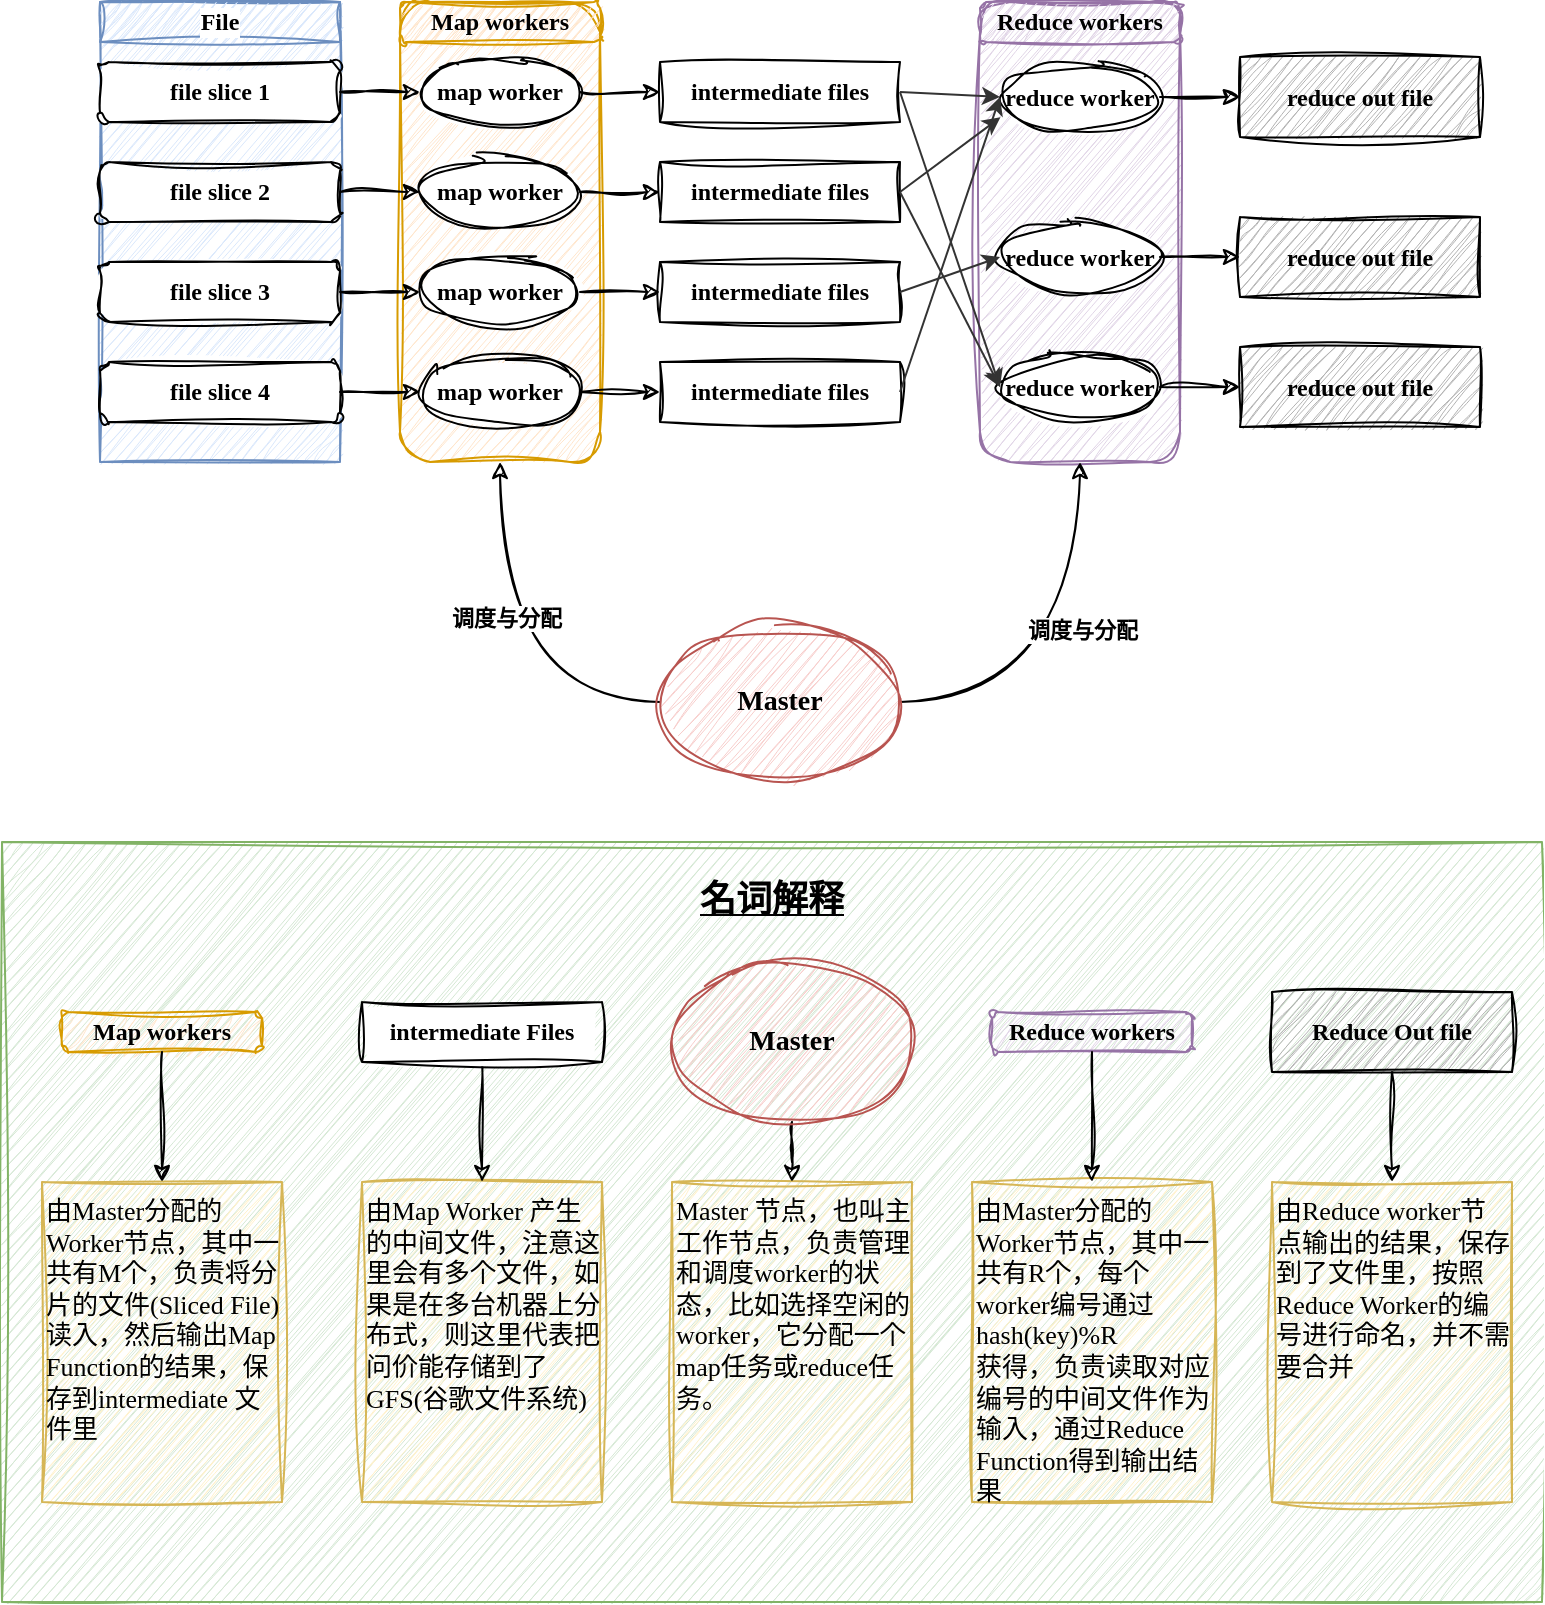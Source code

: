 <mxfile version="21.6.5" type="device">
  <diagram id="C5RBs43oDa-KdzZeNtuy" name="Page-1">
    <mxGraphModel dx="1086" dy="911" grid="1" gridSize="10" guides="1" tooltips="1" connect="1" arrows="1" fold="1" page="1" pageScale="1" pageWidth="827" pageHeight="1169" math="0" shadow="0">
      <root>
        <mxCell id="WIyWlLk6GJQsqaUBKTNV-0" />
        <mxCell id="WIyWlLk6GJQsqaUBKTNV-1" parent="WIyWlLk6GJQsqaUBKTNV-0" />
        <mxCell id="-wLTxfZkG7gQa0w4H86Q-111" value="" style="group" parent="WIyWlLk6GJQsqaUBKTNV-1" vertex="1" connectable="0">
          <mxGeometry x="20" y="440" width="770" height="380" as="geometry" />
        </mxCell>
        <mxCell id="-wLTxfZkG7gQa0w4H86Q-110" value="" style="group" parent="-wLTxfZkG7gQa0w4H86Q-111" vertex="1" connectable="0">
          <mxGeometry width="770" height="380" as="geometry" />
        </mxCell>
        <mxCell id="-wLTxfZkG7gQa0w4H86Q-89" value="" style="rounded=0;whiteSpace=wrap;html=1;sketch=1;curveFitting=1;jiggle=2;fillColor=#d5e8d4;strokeColor=#82b366;" parent="-wLTxfZkG7gQa0w4H86Q-110" vertex="1">
          <mxGeometry width="770" height="380" as="geometry" />
        </mxCell>
        <mxCell id="-wLTxfZkG7gQa0w4H86Q-91" value="&lt;b&gt;&lt;u style=&quot;font-size: 18px;&quot;&gt;名词解释&lt;/u&gt;&lt;/b&gt;" style="text;html=1;strokeColor=none;fillColor=none;align=center;verticalAlign=middle;whiteSpace=wrap;rounded=0;" parent="-wLTxfZkG7gQa0w4H86Q-110" vertex="1">
          <mxGeometry y="16.522" width="770" height="24.783" as="geometry" />
        </mxCell>
        <mxCell id="-wLTxfZkG7gQa0w4H86Q-42" value="Master 节点，也叫主工作节点，负责管理和调度worker的状态，比如选择空闲的worker，它分配一个map任务或reduce任务。" style="text;html=1;strokeColor=#d6b656;fillColor=#fff2cc;align=left;verticalAlign=top;whiteSpace=wrap;rounded=0;horizontal=1;sketch=1;curveFitting=1;jiggle=2;fontSize=13;fontFamily=Comic Sans MS;" parent="-wLTxfZkG7gQa0w4H86Q-111" vertex="1">
          <mxGeometry x="335" y="170" width="120" height="160" as="geometry" />
        </mxCell>
        <mxCell id="-wLTxfZkG7gQa0w4H86Q-51" value="由Map Worker 产生的中间文件，注意这里会有多个文件，如果是在多台机器上分布式，则这里代表把问价能存储到了GFS(谷歌文件系统)" style="text;html=1;strokeColor=#d6b656;fillColor=#fff2cc;align=left;verticalAlign=top;whiteSpace=wrap;rounded=0;horizontal=1;sketch=1;curveFitting=1;jiggle=2;fontSize=13;fontFamily=Comic Sans MS;" parent="-wLTxfZkG7gQa0w4H86Q-111" vertex="1">
          <mxGeometry x="180" y="170" width="120" height="160" as="geometry" />
        </mxCell>
        <mxCell id="-wLTxfZkG7gQa0w4H86Q-58" value="" style="edgeStyle=orthogonalEdgeStyle;rounded=0;orthogonalLoop=1;jettySize=auto;html=1;sketch=1;curveFitting=1;jiggle=2;" parent="-wLTxfZkG7gQa0w4H86Q-111" source="-wLTxfZkG7gQa0w4H86Q-56" target="-wLTxfZkG7gQa0w4H86Q-51" edge="1">
          <mxGeometry relative="1" as="geometry" />
        </mxCell>
        <mxCell id="-wLTxfZkG7gQa0w4H86Q-56" value="&lt;span&gt;intermediate Files&lt;/span&gt;" style="rounded=0;whiteSpace=wrap;html=1;sketch=1;curveFitting=1;jiggle=2;fontStyle=1;fontFamily=Comic Sans MS;" parent="-wLTxfZkG7gQa0w4H86Q-111" vertex="1">
          <mxGeometry x="180" y="80" width="120" height="30" as="geometry" />
        </mxCell>
        <mxCell id="-wLTxfZkG7gQa0w4H86Q-60" value="" style="edgeStyle=orthogonalEdgeStyle;rounded=0;orthogonalLoop=1;jettySize=auto;html=1;sketch=1;curveFitting=1;jiggle=2;" parent="-wLTxfZkG7gQa0w4H86Q-111" source="-wLTxfZkG7gQa0w4H86Q-59" target="-wLTxfZkG7gQa0w4H86Q-42" edge="1">
          <mxGeometry relative="1" as="geometry" />
        </mxCell>
        <mxCell id="-wLTxfZkG7gQa0w4H86Q-59" value="&lt;span&gt;&lt;font style=&quot;font-size: 14px;&quot;&gt;Master&lt;/font&gt;&lt;/span&gt;&lt;br&gt;" style="ellipse;whiteSpace=wrap;html=1;fillColor=#f8cecc;strokeColor=#b85450;sketch=1;curveFitting=1;jiggle=2;fontStyle=1;fontFamily=Comic Sans MS;" parent="-wLTxfZkG7gQa0w4H86Q-111" vertex="1">
          <mxGeometry x="335" y="60" width="120" height="80" as="geometry" />
        </mxCell>
        <mxCell id="-wLTxfZkG7gQa0w4H86Q-86" value="Reduce workers" style="rounded=1;whiteSpace=wrap;html=1;fillColor=#e1d5e7;strokeColor=#9673a6;sketch=1;curveFitting=1;jiggle=2;fontStyle=1;fontFamily=Comic Sans MS;" parent="-wLTxfZkG7gQa0w4H86Q-111" vertex="1">
          <mxGeometry x="495" y="85" width="100" height="20" as="geometry" />
        </mxCell>
        <mxCell id="-wLTxfZkG7gQa0w4H86Q-92" value="由Master分配的Worker节点，其中一共有M个，负责将分片的文件(Sliced File)读入，然后输出Map Function的结果，保存到intermediate 文件里" style="text;html=1;strokeColor=#d6b656;fillColor=#fff2cc;align=left;verticalAlign=top;whiteSpace=wrap;rounded=0;horizontal=1;sketch=1;curveFitting=1;jiggle=2;fontSize=13;fontFamily=Comic Sans MS;" parent="-wLTxfZkG7gQa0w4H86Q-111" vertex="1">
          <mxGeometry x="20" y="170" width="120" height="160" as="geometry" />
        </mxCell>
        <mxCell id="-wLTxfZkG7gQa0w4H86Q-87" value="Map workers" style="rounded=1;whiteSpace=wrap;html=1;fillColor=#ffe6cc;strokeColor=#d79b00;sketch=1;curveFitting=1;jiggle=2;fontStyle=1;fontFamily=Comic Sans MS;" parent="-wLTxfZkG7gQa0w4H86Q-111" vertex="1">
          <mxGeometry x="30" y="85" width="100" height="20" as="geometry" />
        </mxCell>
        <mxCell id="-wLTxfZkG7gQa0w4H86Q-95" style="edgeStyle=orthogonalEdgeStyle;rounded=0;orthogonalLoop=1;jettySize=auto;html=1;exitX=0.5;exitY=1;exitDx=0;exitDy=0;entryX=0.5;entryY=0;entryDx=0;entryDy=0;sketch=1;curveFitting=1;jiggle=2;" parent="-wLTxfZkG7gQa0w4H86Q-111" source="-wLTxfZkG7gQa0w4H86Q-87" target="-wLTxfZkG7gQa0w4H86Q-92" edge="1">
          <mxGeometry relative="1" as="geometry" />
        </mxCell>
        <mxCell id="-wLTxfZkG7gQa0w4H86Q-88" value="Reduce Out file" style="rounded=0;whiteSpace=wrap;html=1;sketch=1;curveFitting=1;jiggle=2;fillColor=#B3B3B3;shadow=0;glass=0;fillStyle=auto;fontStyle=1;fontFamily=Comic Sans MS;" parent="-wLTxfZkG7gQa0w4H86Q-111" vertex="1">
          <mxGeometry x="635" y="75" width="120" height="40" as="geometry" />
        </mxCell>
        <mxCell id="-wLTxfZkG7gQa0w4H86Q-100" value="由Master分配的Worker节点，其中一共有R个，每个worker编号通过hash(key)%R&lt;br&gt;获得，负责读取对应编号的中间文件作为输入，通过Reduce Function得到输出结果" style="text;html=1;strokeColor=#d6b656;fillColor=#fff2cc;align=left;verticalAlign=top;whiteSpace=wrap;rounded=0;horizontal=1;sketch=1;curveFitting=1;jiggle=2;fontSize=13;fontFamily=Comic Sans MS;" parent="-wLTxfZkG7gQa0w4H86Q-111" vertex="1">
          <mxGeometry x="485" y="170" width="120" height="160" as="geometry" />
        </mxCell>
        <mxCell id="-wLTxfZkG7gQa0w4H86Q-101" style="edgeStyle=orthogonalEdgeStyle;rounded=0;orthogonalLoop=1;jettySize=auto;html=1;exitX=0.5;exitY=1;exitDx=0;exitDy=0;entryX=0.5;entryY=0;entryDx=0;entryDy=0;sketch=1;curveFitting=1;jiggle=2;" parent="-wLTxfZkG7gQa0w4H86Q-111" source="-wLTxfZkG7gQa0w4H86Q-86" target="-wLTxfZkG7gQa0w4H86Q-100" edge="1">
          <mxGeometry relative="1" as="geometry" />
        </mxCell>
        <mxCell id="-wLTxfZkG7gQa0w4H86Q-108" value="由Reduce worker节点输出的结果，保存到了文件里，按照Reduce Worker的编号进行命名，并不需要合并" style="text;html=1;strokeColor=#d6b656;fillColor=#fff2cc;align=left;verticalAlign=top;whiteSpace=wrap;rounded=0;horizontal=1;sketch=1;curveFitting=1;jiggle=2;fontSize=13;fontFamily=Comic Sans MS;" parent="-wLTxfZkG7gQa0w4H86Q-111" vertex="1">
          <mxGeometry x="635" y="170" width="120" height="160" as="geometry" />
        </mxCell>
        <mxCell id="-wLTxfZkG7gQa0w4H86Q-109" style="edgeStyle=orthogonalEdgeStyle;rounded=0;orthogonalLoop=1;jettySize=auto;html=1;exitX=0.5;exitY=1;exitDx=0;exitDy=0;entryX=0.5;entryY=0;entryDx=0;entryDy=0;sketch=1;curveFitting=1;jiggle=2;" parent="-wLTxfZkG7gQa0w4H86Q-111" source="-wLTxfZkG7gQa0w4H86Q-88" target="-wLTxfZkG7gQa0w4H86Q-108" edge="1">
          <mxGeometry relative="1" as="geometry" />
        </mxCell>
        <mxCell id="-wLTxfZkG7gQa0w4H86Q-112" value="" style="group" parent="WIyWlLk6GJQsqaUBKTNV-1" vertex="1" connectable="0">
          <mxGeometry x="69" y="20" width="690" height="390" as="geometry" />
        </mxCell>
        <mxCell id="-wLTxfZkG7gQa0w4H86Q-48" value="" style="rounded=1;whiteSpace=wrap;html=1;fillColor=#ffe6cc;strokeColor=#d79b00;sketch=1;curveFitting=1;jiggle=2;fontStyle=1;fontFamily=Comic Sans MS;" parent="-wLTxfZkG7gQa0w4H86Q-112" vertex="1">
          <mxGeometry x="150" width="100" height="230" as="geometry" />
        </mxCell>
        <mxCell id="-wLTxfZkG7gQa0w4H86Q-16" value="" style="rounded=0;whiteSpace=wrap;html=1;fillColor=#dae8fc;strokeColor=#6c8ebf;sketch=1;curveFitting=1;jiggle=2;fontStyle=1;fontFamily=Comic Sans MS;" parent="-wLTxfZkG7gQa0w4H86Q-112" vertex="1">
          <mxGeometry width="120" height="230" as="geometry" />
        </mxCell>
        <mxCell id="-wLTxfZkG7gQa0w4H86Q-0" value="file slice 1" style="rounded=1;whiteSpace=wrap;html=1;sketch=1;curveFitting=1;jiggle=2;fontStyle=1;fontFamily=Comic Sans MS;" parent="-wLTxfZkG7gQa0w4H86Q-112" vertex="1">
          <mxGeometry y="30" width="120" height="30" as="geometry" />
        </mxCell>
        <mxCell id="-wLTxfZkG7gQa0w4H86Q-4" value="file slice 2" style="rounded=1;whiteSpace=wrap;html=1;sketch=1;curveFitting=1;jiggle=2;fontStyle=1;fontFamily=Comic Sans MS;" parent="-wLTxfZkG7gQa0w4H86Q-112" vertex="1">
          <mxGeometry y="80" width="120" height="30" as="geometry" />
        </mxCell>
        <mxCell id="-wLTxfZkG7gQa0w4H86Q-5" value="file slice 3" style="rounded=1;whiteSpace=wrap;html=1;sketch=1;curveFitting=1;jiggle=2;fontStyle=1;fontFamily=Comic Sans MS;" parent="-wLTxfZkG7gQa0w4H86Q-112" vertex="1">
          <mxGeometry y="130" width="120" height="30" as="geometry" />
        </mxCell>
        <mxCell id="-wLTxfZkG7gQa0w4H86Q-6" value="file slice 4" style="rounded=1;whiteSpace=wrap;html=1;sketch=1;curveFitting=1;jiggle=2;fontStyle=1;fontFamily=Comic Sans MS;" parent="-wLTxfZkG7gQa0w4H86Q-112" vertex="1">
          <mxGeometry y="180" width="120" height="30" as="geometry" />
        </mxCell>
        <mxCell id="-wLTxfZkG7gQa0w4H86Q-7" value="map worker" style="ellipse;whiteSpace=wrap;html=1;rounded=1;sketch=1;curveFitting=1;jiggle=2;fontStyle=1;fontFamily=Comic Sans MS;" parent="-wLTxfZkG7gQa0w4H86Q-112" vertex="1">
          <mxGeometry x="160" y="27.5" width="80" height="35" as="geometry" />
        </mxCell>
        <mxCell id="-wLTxfZkG7gQa0w4H86Q-8" value="" style="edgeStyle=orthogonalEdgeStyle;rounded=0;orthogonalLoop=1;jettySize=auto;html=1;sketch=1;curveFitting=1;jiggle=2;fontStyle=1;fontFamily=Comic Sans MS;" parent="-wLTxfZkG7gQa0w4H86Q-112" source="-wLTxfZkG7gQa0w4H86Q-0" target="-wLTxfZkG7gQa0w4H86Q-7" edge="1">
          <mxGeometry relative="1" as="geometry" />
        </mxCell>
        <mxCell id="-wLTxfZkG7gQa0w4H86Q-9" value="map worker" style="ellipse;whiteSpace=wrap;html=1;rounded=1;sketch=1;curveFitting=1;jiggle=2;fontStyle=1;fontFamily=Comic Sans MS;" parent="-wLTxfZkG7gQa0w4H86Q-112" vertex="1">
          <mxGeometry x="160" y="77.5" width="80" height="35" as="geometry" />
        </mxCell>
        <mxCell id="-wLTxfZkG7gQa0w4H86Q-12" style="edgeStyle=orthogonalEdgeStyle;rounded=0;orthogonalLoop=1;jettySize=auto;html=1;exitX=1;exitY=0.5;exitDx=0;exitDy=0;entryX=0;entryY=0.5;entryDx=0;entryDy=0;sketch=1;curveFitting=1;jiggle=2;fontStyle=1;fontFamily=Comic Sans MS;" parent="-wLTxfZkG7gQa0w4H86Q-112" source="-wLTxfZkG7gQa0w4H86Q-4" target="-wLTxfZkG7gQa0w4H86Q-9" edge="1">
          <mxGeometry relative="1" as="geometry" />
        </mxCell>
        <mxCell id="-wLTxfZkG7gQa0w4H86Q-10" value="map worker" style="ellipse;whiteSpace=wrap;html=1;rounded=1;sketch=1;curveFitting=1;jiggle=2;fontStyle=1;fontFamily=Comic Sans MS;" parent="-wLTxfZkG7gQa0w4H86Q-112" vertex="1">
          <mxGeometry x="160" y="127.5" width="80" height="35" as="geometry" />
        </mxCell>
        <mxCell id="-wLTxfZkG7gQa0w4H86Q-13" style="edgeStyle=orthogonalEdgeStyle;rounded=0;orthogonalLoop=1;jettySize=auto;html=1;exitX=1;exitY=0.5;exitDx=0;exitDy=0;sketch=1;curveFitting=1;jiggle=2;fontStyle=1;fontFamily=Comic Sans MS;" parent="-wLTxfZkG7gQa0w4H86Q-112" source="-wLTxfZkG7gQa0w4H86Q-5" target="-wLTxfZkG7gQa0w4H86Q-10" edge="1">
          <mxGeometry relative="1" as="geometry" />
        </mxCell>
        <mxCell id="-wLTxfZkG7gQa0w4H86Q-14" value="map worker" style="ellipse;whiteSpace=wrap;html=1;rounded=1;sketch=1;curveFitting=1;jiggle=2;fontStyle=1;fontFamily=Comic Sans MS;" parent="-wLTxfZkG7gQa0w4H86Q-112" vertex="1">
          <mxGeometry x="160" y="177.5" width="80" height="35" as="geometry" />
        </mxCell>
        <mxCell id="-wLTxfZkG7gQa0w4H86Q-15" style="edgeStyle=orthogonalEdgeStyle;rounded=0;orthogonalLoop=1;jettySize=auto;html=1;exitX=1;exitY=0.5;exitDx=0;exitDy=0;sketch=1;curveFitting=1;jiggle=2;fontStyle=1;fontFamily=Comic Sans MS;" parent="-wLTxfZkG7gQa0w4H86Q-112" source="-wLTxfZkG7gQa0w4H86Q-6" target="-wLTxfZkG7gQa0w4H86Q-14" edge="1">
          <mxGeometry relative="1" as="geometry" />
        </mxCell>
        <mxCell id="-wLTxfZkG7gQa0w4H86Q-19" value="File" style="rounded=0;whiteSpace=wrap;html=1;labelBackgroundColor=default;fillColor=#dae8fc;strokeColor=#6c8ebf;sketch=1;curveFitting=1;jiggle=2;fontStyle=1;fontFamily=Comic Sans MS;" parent="-wLTxfZkG7gQa0w4H86Q-112" vertex="1">
          <mxGeometry width="120" height="20" as="geometry" />
        </mxCell>
        <mxCell id="-wLTxfZkG7gQa0w4H86Q-28" value="&lt;span&gt;intermediate files&lt;/span&gt;" style="rounded=0;whiteSpace=wrap;html=1;sketch=1;curveFitting=1;jiggle=2;fontStyle=1;fontFamily=Comic Sans MS;" parent="-wLTxfZkG7gQa0w4H86Q-112" vertex="1">
          <mxGeometry x="280" y="30" width="120" height="30" as="geometry" />
        </mxCell>
        <mxCell id="-wLTxfZkG7gQa0w4H86Q-32" value="" style="edgeStyle=orthogonalEdgeStyle;rounded=0;orthogonalLoop=1;jettySize=auto;html=1;entryX=0;entryY=0.5;entryDx=0;entryDy=0;sketch=1;curveFitting=1;jiggle=2;fontStyle=1;fontFamily=Comic Sans MS;" parent="-wLTxfZkG7gQa0w4H86Q-112" source="-wLTxfZkG7gQa0w4H86Q-7" target="-wLTxfZkG7gQa0w4H86Q-28" edge="1">
          <mxGeometry relative="1" as="geometry" />
        </mxCell>
        <mxCell id="-wLTxfZkG7gQa0w4H86Q-50" value="Map workers" style="rounded=1;whiteSpace=wrap;html=1;fillColor=#ffe6cc;strokeColor=#d79b00;sketch=1;curveFitting=1;jiggle=2;fontStyle=1;fontFamily=Comic Sans MS;" parent="-wLTxfZkG7gQa0w4H86Q-112" vertex="1">
          <mxGeometry x="150" width="100" height="20" as="geometry" />
        </mxCell>
        <mxCell id="-wLTxfZkG7gQa0w4H86Q-52" value="intermediate files" style="rounded=0;whiteSpace=wrap;html=1;sketch=1;curveFitting=1;jiggle=2;fontStyle=1;fontFamily=Comic Sans MS;" parent="-wLTxfZkG7gQa0w4H86Q-112" vertex="1">
          <mxGeometry x="280" y="80" width="120" height="30" as="geometry" />
        </mxCell>
        <mxCell id="-wLTxfZkG7gQa0w4H86Q-39" style="edgeStyle=orthogonalEdgeStyle;rounded=0;orthogonalLoop=1;jettySize=auto;html=1;exitX=1;exitY=0.5;exitDx=0;exitDy=0;entryX=0;entryY=0.5;entryDx=0;entryDy=0;sketch=1;curveFitting=1;jiggle=2;fontStyle=1;fontFamily=Comic Sans MS;" parent="-wLTxfZkG7gQa0w4H86Q-112" source="-wLTxfZkG7gQa0w4H86Q-9" target="-wLTxfZkG7gQa0w4H86Q-52" edge="1">
          <mxGeometry relative="1" as="geometry">
            <mxPoint x="280" y="78" as="targetPoint" />
          </mxGeometry>
        </mxCell>
        <mxCell id="-wLTxfZkG7gQa0w4H86Q-53" value="intermediate files" style="rounded=0;whiteSpace=wrap;html=1;sketch=1;curveFitting=1;jiggle=2;fontStyle=1;fontFamily=Comic Sans MS;" parent="-wLTxfZkG7gQa0w4H86Q-112" vertex="1">
          <mxGeometry x="280" y="130" width="120" height="30" as="geometry" />
        </mxCell>
        <mxCell id="-wLTxfZkG7gQa0w4H86Q-37" value="" style="edgeStyle=orthogonalEdgeStyle;rounded=0;orthogonalLoop=1;jettySize=auto;html=1;entryX=0;entryY=0.5;entryDx=0;entryDy=0;sketch=1;curveFitting=1;jiggle=2;fontStyle=1;fontFamily=Comic Sans MS;" parent="-wLTxfZkG7gQa0w4H86Q-112" source="-wLTxfZkG7gQa0w4H86Q-10" target="-wLTxfZkG7gQa0w4H86Q-53" edge="1">
          <mxGeometry relative="1" as="geometry">
            <mxPoint x="280" y="162" as="targetPoint" />
          </mxGeometry>
        </mxCell>
        <mxCell id="-wLTxfZkG7gQa0w4H86Q-54" value="intermediate files" style="rounded=0;whiteSpace=wrap;html=1;sketch=1;curveFitting=1;jiggle=2;fontStyle=1;fontFamily=Comic Sans MS;" parent="-wLTxfZkG7gQa0w4H86Q-112" vertex="1">
          <mxGeometry x="280" y="180" width="120" height="30" as="geometry" />
        </mxCell>
        <mxCell id="-wLTxfZkG7gQa0w4H86Q-38" style="edgeStyle=orthogonalEdgeStyle;rounded=0;orthogonalLoop=1;jettySize=auto;html=1;exitX=1;exitY=0.5;exitDx=0;exitDy=0;entryX=0;entryY=0.5;entryDx=0;entryDy=0;sketch=1;curveFitting=1;jiggle=2;fontStyle=1;fontFamily=Comic Sans MS;" parent="-wLTxfZkG7gQa0w4H86Q-112" source="-wLTxfZkG7gQa0w4H86Q-14" target="-wLTxfZkG7gQa0w4H86Q-54" edge="1">
          <mxGeometry relative="1" as="geometry">
            <mxPoint x="280" y="247" as="targetPoint" />
          </mxGeometry>
        </mxCell>
        <mxCell id="-wLTxfZkG7gQa0w4H86Q-62" value="" style="rounded=1;whiteSpace=wrap;html=1;fillColor=#e1d5e7;strokeColor=#9673a6;sketch=1;curveFitting=1;jiggle=2;fontStyle=1;fontFamily=Comic Sans MS;" parent="-wLTxfZkG7gQa0w4H86Q-112" vertex="1">
          <mxGeometry x="440" width="100" height="230" as="geometry" />
        </mxCell>
        <mxCell id="-wLTxfZkG7gQa0w4H86Q-63" value="reduce worker" style="ellipse;whiteSpace=wrap;html=1;rounded=1;sketch=1;curveFitting=1;jiggle=2;fontStyle=1;fontFamily=Comic Sans MS;" parent="-wLTxfZkG7gQa0w4H86Q-112" vertex="1">
          <mxGeometry x="450" y="30" width="80" height="35" as="geometry" />
        </mxCell>
        <mxCell id="-wLTxfZkG7gQa0w4H86Q-70" style="orthogonalLoop=1;jettySize=auto;html=1;exitX=1;exitY=0.5;exitDx=0;exitDy=0;entryX=0;entryY=0.5;entryDx=0;entryDy=0;shadow=0;rounded=1;strokeColor=#333333;fontStyle=1;fontFamily=Comic Sans MS;" parent="-wLTxfZkG7gQa0w4H86Q-112" source="-wLTxfZkG7gQa0w4H86Q-28" target="-wLTxfZkG7gQa0w4H86Q-63" edge="1">
          <mxGeometry relative="1" as="geometry" />
        </mxCell>
        <mxCell id="-wLTxfZkG7gQa0w4H86Q-71" style="orthogonalLoop=1;jettySize=auto;html=1;exitX=1;exitY=0.5;exitDx=0;exitDy=0;entryX=0.003;entryY=0.789;entryDx=0;entryDy=0;entryPerimeter=0;shadow=0;rounded=1;strokeColor=#333333;fontStyle=1;fontFamily=Comic Sans MS;" parent="-wLTxfZkG7gQa0w4H86Q-112" source="-wLTxfZkG7gQa0w4H86Q-52" target="-wLTxfZkG7gQa0w4H86Q-63" edge="1">
          <mxGeometry relative="1" as="geometry" />
        </mxCell>
        <mxCell id="-wLTxfZkG7gQa0w4H86Q-75" style="rounded=0;orthogonalLoop=1;jettySize=auto;html=1;exitX=1;exitY=0.5;exitDx=0;exitDy=0;entryX=0;entryY=0.5;entryDx=0;entryDy=0;strokeColor=#333333;fontStyle=1;fontFamily=Comic Sans MS;" parent="-wLTxfZkG7gQa0w4H86Q-112" source="-wLTxfZkG7gQa0w4H86Q-54" target="-wLTxfZkG7gQa0w4H86Q-63" edge="1">
          <mxGeometry relative="1" as="geometry" />
        </mxCell>
        <mxCell id="-wLTxfZkG7gQa0w4H86Q-64" value="reduce worker" style="ellipse;whiteSpace=wrap;html=1;rounded=1;sketch=1;curveFitting=1;jiggle=2;fontStyle=1;fontFamily=Comic Sans MS;" parent="-wLTxfZkG7gQa0w4H86Q-112" vertex="1">
          <mxGeometry x="450" y="110" width="80" height="35" as="geometry" />
        </mxCell>
        <mxCell id="-wLTxfZkG7gQa0w4H86Q-74" style="rounded=0;orthogonalLoop=1;jettySize=auto;html=1;exitX=1;exitY=0.5;exitDx=0;exitDy=0;entryX=0;entryY=0.5;entryDx=0;entryDy=0;strokeColor=#333333;fontStyle=1;fontFamily=Comic Sans MS;" parent="-wLTxfZkG7gQa0w4H86Q-112" source="-wLTxfZkG7gQa0w4H86Q-53" target="-wLTxfZkG7gQa0w4H86Q-64" edge="1">
          <mxGeometry relative="1" as="geometry" />
        </mxCell>
        <mxCell id="-wLTxfZkG7gQa0w4H86Q-65" value="reduce worker" style="ellipse;whiteSpace=wrap;html=1;rounded=1;sketch=1;curveFitting=1;jiggle=2;fontStyle=1;fontFamily=Comic Sans MS;" parent="-wLTxfZkG7gQa0w4H86Q-112" vertex="1">
          <mxGeometry x="450" y="175" width="80" height="35" as="geometry" />
        </mxCell>
        <mxCell id="-wLTxfZkG7gQa0w4H86Q-72" style="orthogonalLoop=1;jettySize=auto;html=1;exitX=1;exitY=0.5;exitDx=0;exitDy=0;entryX=0;entryY=0.5;entryDx=0;entryDy=0;shadow=0;rounded=1;strokeColor=#333333;fontStyle=1;fontFamily=Comic Sans MS;" parent="-wLTxfZkG7gQa0w4H86Q-112" source="-wLTxfZkG7gQa0w4H86Q-28" target="-wLTxfZkG7gQa0w4H86Q-65" edge="1">
          <mxGeometry relative="1" as="geometry" />
        </mxCell>
        <mxCell id="-wLTxfZkG7gQa0w4H86Q-73" style="orthogonalLoop=1;jettySize=auto;html=1;exitX=1;exitY=0.5;exitDx=0;exitDy=0;shadow=0;rounded=1;strokeColor=#333333;entryX=0;entryY=0.5;entryDx=0;entryDy=0;fontStyle=1;fontFamily=Comic Sans MS;" parent="-wLTxfZkG7gQa0w4H86Q-112" source="-wLTxfZkG7gQa0w4H86Q-52" target="-wLTxfZkG7gQa0w4H86Q-65" edge="1">
          <mxGeometry relative="1" as="geometry">
            <mxPoint x="440" y="190" as="targetPoint" />
          </mxGeometry>
        </mxCell>
        <mxCell id="-wLTxfZkG7gQa0w4H86Q-67" value="Reduce workers" style="rounded=1;whiteSpace=wrap;html=1;fillColor=#e1d5e7;strokeColor=#9673a6;sketch=1;curveFitting=1;jiggle=2;fontStyle=1;fontFamily=Comic Sans MS;" parent="-wLTxfZkG7gQa0w4H86Q-112" vertex="1">
          <mxGeometry x="440" width="100" height="20" as="geometry" />
        </mxCell>
        <mxCell id="-wLTxfZkG7gQa0w4H86Q-80" value="reduce out file" style="rounded=0;whiteSpace=wrap;html=1;shadow=0;glass=0;sketch=1;curveFitting=1;jiggle=2;fillStyle=auto;fillColor=#B3B3B3;fontStyle=1;fontFamily=Comic Sans MS;" parent="-wLTxfZkG7gQa0w4H86Q-112" vertex="1">
          <mxGeometry x="570" y="27.5" width="120" height="40" as="geometry" />
        </mxCell>
        <mxCell id="-wLTxfZkG7gQa0w4H86Q-83" value="" style="edgeStyle=orthogonalEdgeStyle;rounded=0;orthogonalLoop=1;jettySize=auto;html=1;sketch=1;curveFitting=1;jiggle=2;fontStyle=1;fontFamily=Comic Sans MS;" parent="-wLTxfZkG7gQa0w4H86Q-112" source="-wLTxfZkG7gQa0w4H86Q-63" target="-wLTxfZkG7gQa0w4H86Q-80" edge="1">
          <mxGeometry relative="1" as="geometry" />
        </mxCell>
        <mxCell id="-wLTxfZkG7gQa0w4H86Q-81" value="reduce out file" style="rounded=0;whiteSpace=wrap;html=1;sketch=1;curveFitting=1;jiggle=2;fillColor=#B3B3B3;shadow=0;glass=0;fillStyle=auto;fontStyle=1;fontFamily=Comic Sans MS;" parent="-wLTxfZkG7gQa0w4H86Q-112" vertex="1">
          <mxGeometry x="570" y="172.5" width="120" height="40" as="geometry" />
        </mxCell>
        <mxCell id="-wLTxfZkG7gQa0w4H86Q-85" value="" style="edgeStyle=orthogonalEdgeStyle;rounded=0;orthogonalLoop=1;jettySize=auto;html=1;sketch=1;curveFitting=1;jiggle=2;fontStyle=1;fontFamily=Comic Sans MS;" parent="-wLTxfZkG7gQa0w4H86Q-112" source="-wLTxfZkG7gQa0w4H86Q-65" target="-wLTxfZkG7gQa0w4H86Q-81" edge="1">
          <mxGeometry relative="1" as="geometry" />
        </mxCell>
        <mxCell id="-wLTxfZkG7gQa0w4H86Q-82" value="reduce out file" style="rounded=0;whiteSpace=wrap;html=1;sketch=1;curveFitting=1;jiggle=2;fillColor=#B3B3B3;shadow=0;glass=0;fillStyle=auto;fontStyle=1;fontFamily=Comic Sans MS;" parent="-wLTxfZkG7gQa0w4H86Q-112" vertex="1">
          <mxGeometry x="570" y="107.5" width="120" height="40" as="geometry" />
        </mxCell>
        <mxCell id="-wLTxfZkG7gQa0w4H86Q-84" value="" style="edgeStyle=orthogonalEdgeStyle;rounded=0;orthogonalLoop=1;jettySize=auto;html=1;sketch=1;curveFitting=1;jiggle=2;fontStyle=1;fontFamily=Comic Sans MS;" parent="-wLTxfZkG7gQa0w4H86Q-112" source="-wLTxfZkG7gQa0w4H86Q-64" target="-wLTxfZkG7gQa0w4H86Q-82" edge="1">
          <mxGeometry relative="1" as="geometry" />
        </mxCell>
        <mxCell id="-wLTxfZkG7gQa0w4H86Q-99" value="" style="group" parent="-wLTxfZkG7gQa0w4H86Q-112" vertex="1" connectable="0">
          <mxGeometry x="280" y="310" width="120" height="80" as="geometry" />
        </mxCell>
        <mxCell id="-wLTxfZkG7gQa0w4H86Q-44" style="edgeStyle=orthogonalEdgeStyle;orthogonalLoop=1;jettySize=auto;html=1;exitX=0;exitY=0.5;exitDx=0;exitDy=0;sketch=1;curveFitting=1;jiggle=2;entryX=0.5;entryY=1;entryDx=0;entryDy=0;fontFamily=Comic Sans MS;curved=1;" parent="-wLTxfZkG7gQa0w4H86Q-99" target="-wLTxfZkG7gQa0w4H86Q-48" edge="1">
          <mxGeometry relative="1" as="geometry">
            <mxPoint x="-90" y="-70" as="targetPoint" />
            <mxPoint y="40" as="sourcePoint" />
          </mxGeometry>
        </mxCell>
        <mxCell id="-wLTxfZkG7gQa0w4H86Q-61" value="调度与分配" style="edgeLabel;html=1;align=center;verticalAlign=middle;resizable=0;points=[];fontStyle=1;fontFamily=Comic Sans MS;" parent="-wLTxfZkG7gQa0w4H86Q-44" vertex="1" connectable="0">
          <mxGeometry x="0.221" y="-3" relative="1" as="geometry">
            <mxPoint as="offset" />
          </mxGeometry>
        </mxCell>
        <mxCell id="-wLTxfZkG7gQa0w4H86Q-78" style="edgeStyle=orthogonalEdgeStyle;orthogonalLoop=1;jettySize=auto;html=1;exitX=1;exitY=0.5;exitDx=0;exitDy=0;entryX=0.5;entryY=1;entryDx=0;entryDy=0;sketch=1;curveFitting=1;jiggle=2;fontFamily=Comic Sans MS;curved=1;" parent="-wLTxfZkG7gQa0w4H86Q-99" target="-wLTxfZkG7gQa0w4H86Q-62" edge="1">
          <mxGeometry relative="1" as="geometry">
            <mxPoint x="120" y="40" as="sourcePoint" />
          </mxGeometry>
        </mxCell>
        <mxCell id="-wLTxfZkG7gQa0w4H86Q-79" value="调度与分配" style="edgeLabel;html=1;align=center;verticalAlign=middle;resizable=0;points=[];fontStyle=1;fontFamily=Comic Sans MS;" parent="-wLTxfZkG7gQa0w4H86Q-78" vertex="1" connectable="0">
          <mxGeometry x="0.202" y="-1" relative="1" as="geometry">
            <mxPoint as="offset" />
          </mxGeometry>
        </mxCell>
        <mxCell id="-wLTxfZkG7gQa0w4H86Q-40" value="&lt;b&gt;&lt;font style=&quot;font-size: 14px;&quot;&gt;Master&lt;/font&gt;&lt;/b&gt;&lt;br&gt;" style="ellipse;whiteSpace=wrap;html=1;fillColor=#f8cecc;strokeColor=#b85450;sketch=1;curveFitting=1;jiggle=2;fontFamily=Comic Sans MS;" parent="-wLTxfZkG7gQa0w4H86Q-99" vertex="1">
          <mxGeometry width="120" height="80" as="geometry" />
        </mxCell>
      </root>
    </mxGraphModel>
  </diagram>
</mxfile>
